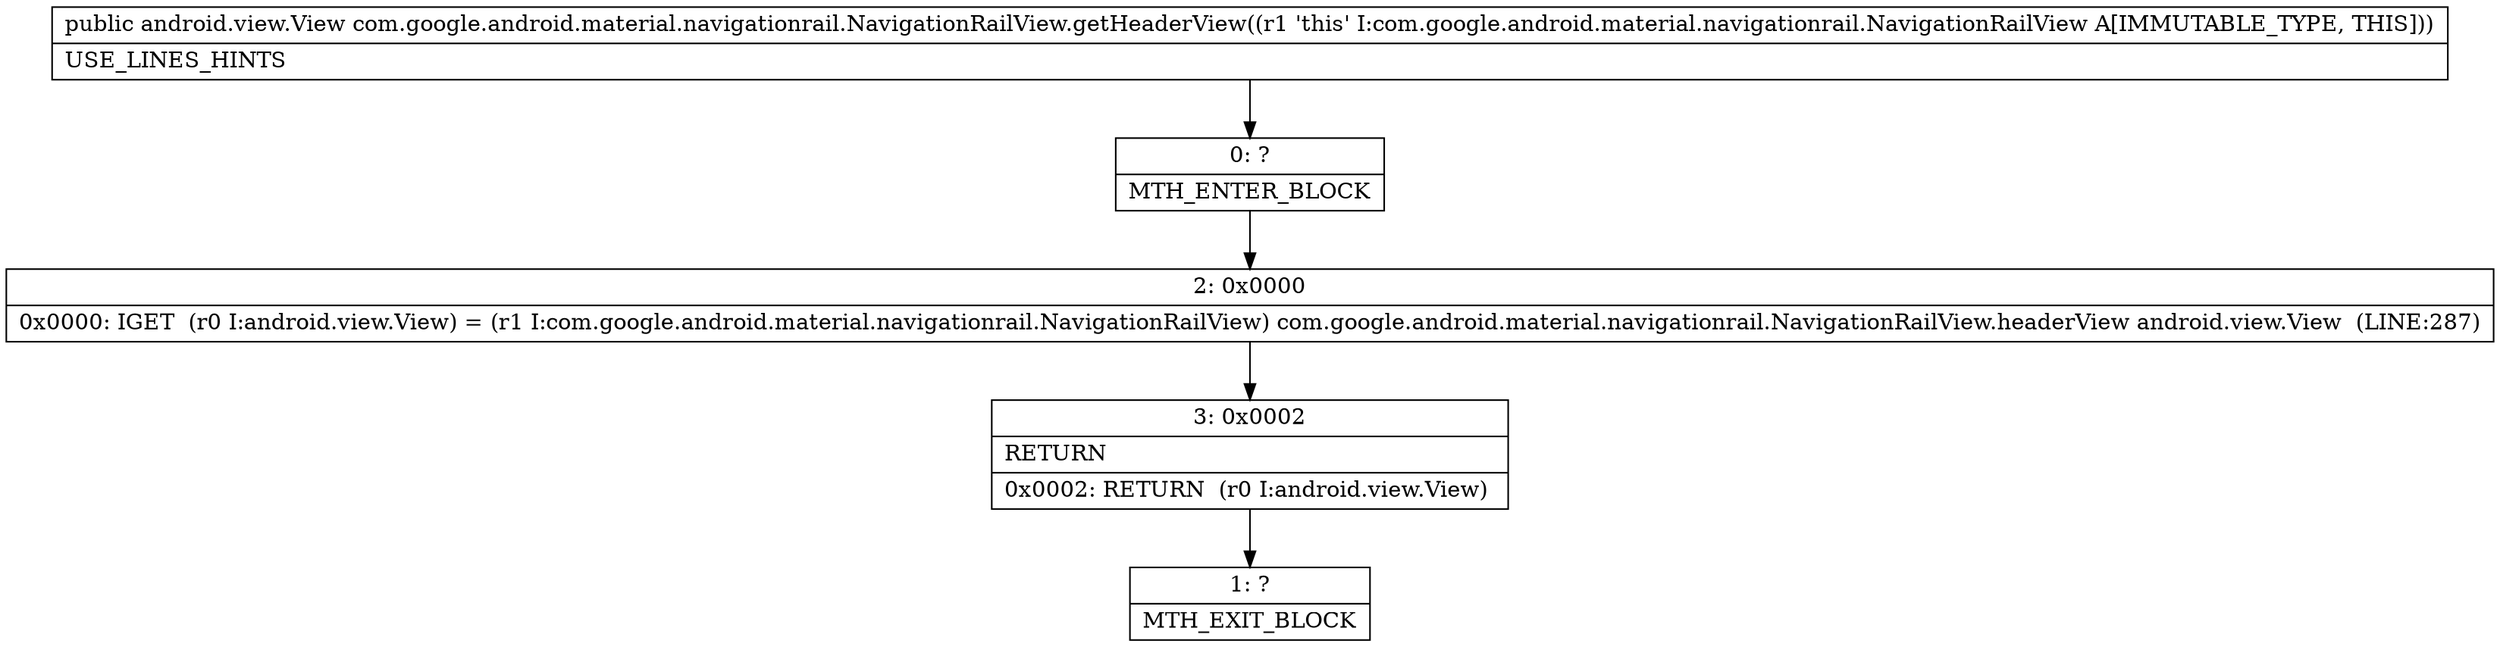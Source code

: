 digraph "CFG forcom.google.android.material.navigationrail.NavigationRailView.getHeaderView()Landroid\/view\/View;" {
Node_0 [shape=record,label="{0\:\ ?|MTH_ENTER_BLOCK\l}"];
Node_2 [shape=record,label="{2\:\ 0x0000|0x0000: IGET  (r0 I:android.view.View) = (r1 I:com.google.android.material.navigationrail.NavigationRailView) com.google.android.material.navigationrail.NavigationRailView.headerView android.view.View  (LINE:287)\l}"];
Node_3 [shape=record,label="{3\:\ 0x0002|RETURN\l|0x0002: RETURN  (r0 I:android.view.View) \l}"];
Node_1 [shape=record,label="{1\:\ ?|MTH_EXIT_BLOCK\l}"];
MethodNode[shape=record,label="{public android.view.View com.google.android.material.navigationrail.NavigationRailView.getHeaderView((r1 'this' I:com.google.android.material.navigationrail.NavigationRailView A[IMMUTABLE_TYPE, THIS]))  | USE_LINES_HINTS\l}"];
MethodNode -> Node_0;Node_0 -> Node_2;
Node_2 -> Node_3;
Node_3 -> Node_1;
}

